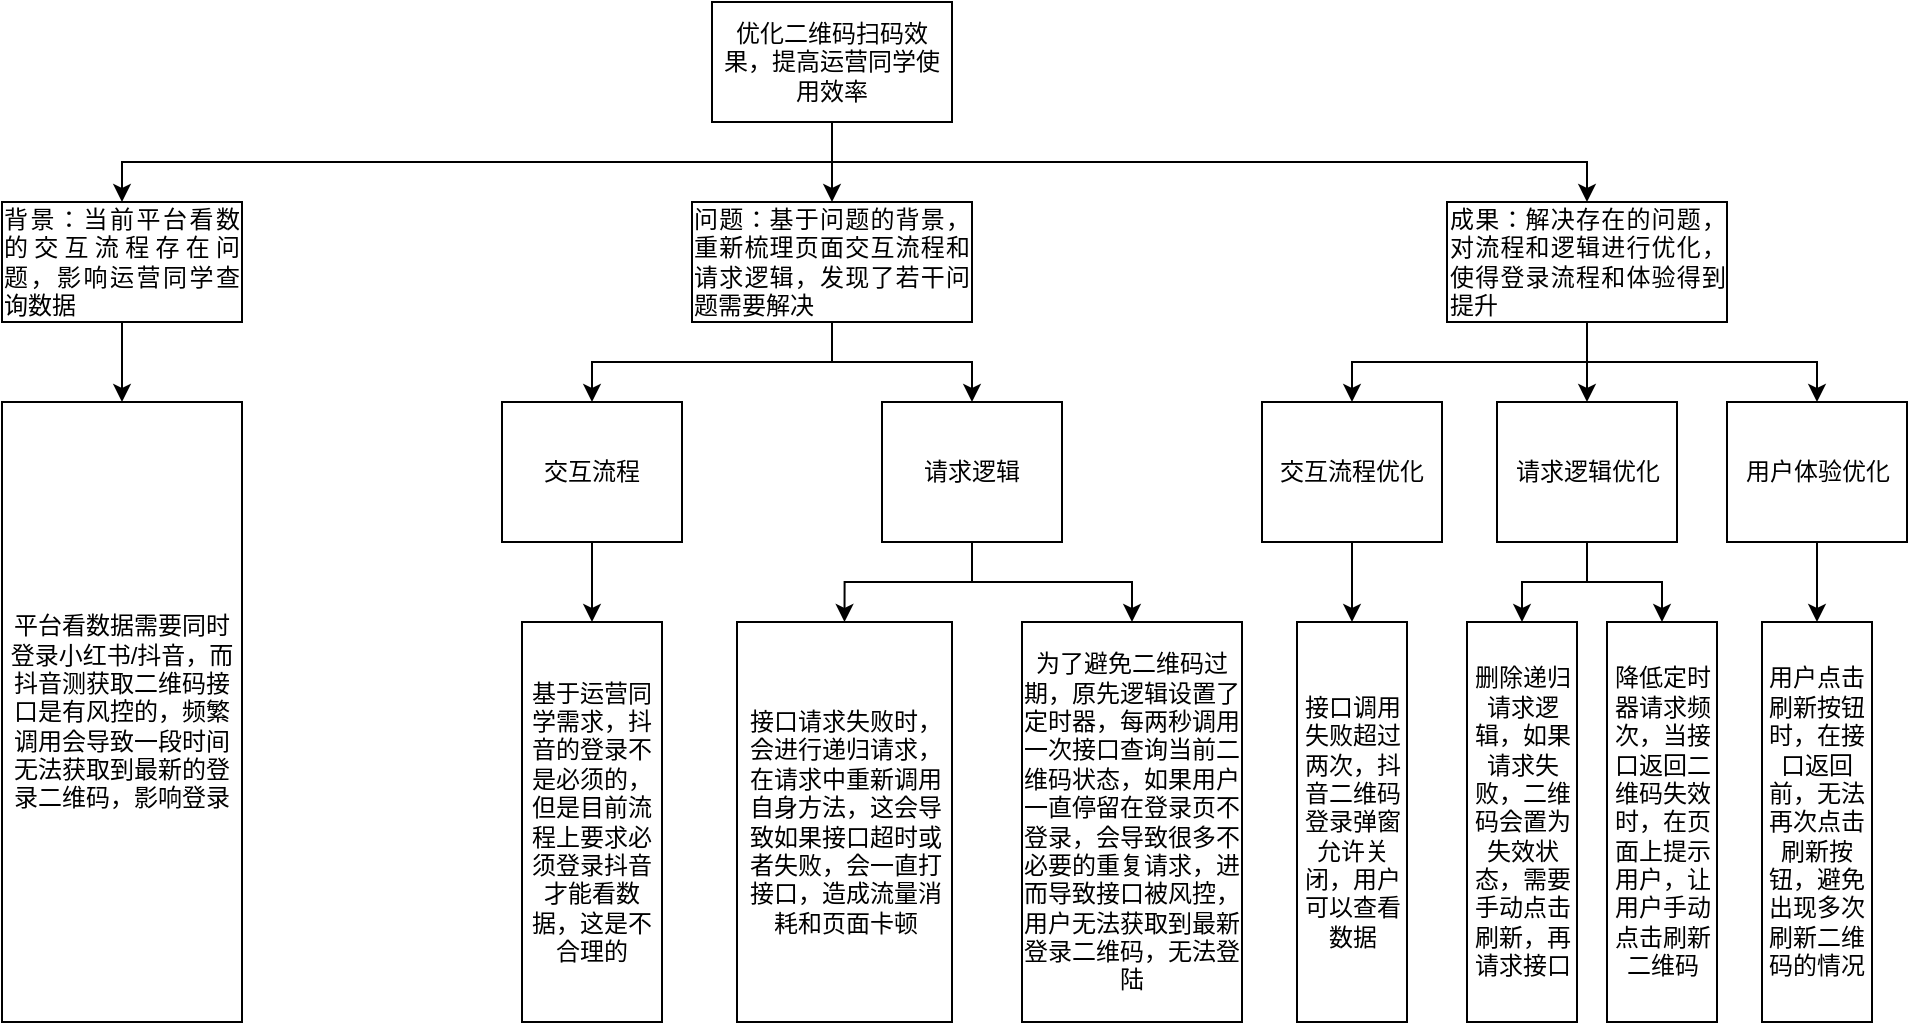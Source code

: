 <mxfile version="24.2.7" type="github">
  <diagram name="第 1 页" id="HXdQnF7FJ02nopvilhx5">
    <mxGraphModel dx="2074" dy="1146" grid="1" gridSize="10" guides="1" tooltips="1" connect="1" arrows="1" fold="1" page="1" pageScale="1" pageWidth="1390" pageHeight="980" math="0" shadow="0">
      <root>
        <mxCell id="0" />
        <mxCell id="1" parent="0" />
        <mxCell id="tqG4-ptpqv0__adzJizx-16" style="edgeStyle=orthogonalEdgeStyle;rounded=0;orthogonalLoop=1;jettySize=auto;html=1;exitX=0.5;exitY=1;exitDx=0;exitDy=0;entryX=0.5;entryY=0;entryDx=0;entryDy=0;" parent="1" source="tqG4-ptpqv0__adzJizx-1" target="tqG4-ptpqv0__adzJizx-2" edge="1">
          <mxGeometry relative="1" as="geometry" />
        </mxCell>
        <mxCell id="tqG4-ptpqv0__adzJizx-17" style="edgeStyle=orthogonalEdgeStyle;rounded=0;orthogonalLoop=1;jettySize=auto;html=1;exitX=0.5;exitY=1;exitDx=0;exitDy=0;" parent="1" source="tqG4-ptpqv0__adzJizx-1" target="tqG4-ptpqv0__adzJizx-5" edge="1">
          <mxGeometry relative="1" as="geometry" />
        </mxCell>
        <mxCell id="Z_a1wRSLORf3l0CzjbAw-20" style="edgeStyle=orthogonalEdgeStyle;rounded=0;orthogonalLoop=1;jettySize=auto;html=1;exitX=0.5;exitY=1;exitDx=0;exitDy=0;entryX=0.5;entryY=0;entryDx=0;entryDy=0;" edge="1" parent="1" source="tqG4-ptpqv0__adzJizx-1" target="Z_a1wRSLORf3l0CzjbAw-4">
          <mxGeometry relative="1" as="geometry" />
        </mxCell>
        <mxCell id="tqG4-ptpqv0__adzJizx-1" value="优化二维码扫码效果，提高运营同学使用效率" style="rounded=0;whiteSpace=wrap;html=1;" parent="1" vertex="1">
          <mxGeometry x="535" y="40" width="120" height="60" as="geometry" />
        </mxCell>
        <mxCell id="tqG4-ptpqv0__adzJizx-18" style="edgeStyle=orthogonalEdgeStyle;rounded=0;orthogonalLoop=1;jettySize=auto;html=1;exitX=0.5;exitY=1;exitDx=0;exitDy=0;entryX=0.5;entryY=0;entryDx=0;entryDy=0;" parent="1" source="tqG4-ptpqv0__adzJizx-2" target="tqG4-ptpqv0__adzJizx-4" edge="1">
          <mxGeometry relative="1" as="geometry" />
        </mxCell>
        <mxCell id="tqG4-ptpqv0__adzJizx-2" value="&lt;div style=&quot;text-align: justify;&quot;&gt;&lt;span style=&quot;background-color: initial;&quot;&gt;背景：当前平台看数的交互流程存在问题，影响运营同学查询数据&lt;/span&gt;&lt;/div&gt;" style="rounded=0;whiteSpace=wrap;html=1;verticalAlign=middle;" parent="1" vertex="1">
          <mxGeometry x="180" y="140" width="120" height="60" as="geometry" />
        </mxCell>
        <mxCell id="tqG4-ptpqv0__adzJizx-4" value="平台看数据需要同时登录小红书/抖音，而抖音测获取二维码接口是有风控的，频繁调用会导致一段时间无法获取到最新的登录二维码，影响登录" style="rounded=0;whiteSpace=wrap;html=1;" parent="1" vertex="1">
          <mxGeometry x="180" y="240" width="120" height="310" as="geometry" />
        </mxCell>
        <mxCell id="tqG4-ptpqv0__adzJizx-13" style="edgeStyle=orthogonalEdgeStyle;rounded=0;orthogonalLoop=1;jettySize=auto;html=1;exitX=0.5;exitY=1;exitDx=0;exitDy=0;entryX=0.5;entryY=0;entryDx=0;entryDy=0;" parent="1" source="tqG4-ptpqv0__adzJizx-5" target="tqG4-ptpqv0__adzJizx-6" edge="1">
          <mxGeometry relative="1" as="geometry" />
        </mxCell>
        <mxCell id="tqG4-ptpqv0__adzJizx-14" style="edgeStyle=orthogonalEdgeStyle;rounded=0;orthogonalLoop=1;jettySize=auto;html=1;exitX=0.5;exitY=1;exitDx=0;exitDy=0;entryX=0.5;entryY=0;entryDx=0;entryDy=0;" parent="1" source="tqG4-ptpqv0__adzJizx-5" target="tqG4-ptpqv0__adzJizx-7" edge="1">
          <mxGeometry relative="1" as="geometry" />
        </mxCell>
        <mxCell id="tqG4-ptpqv0__adzJizx-15" style="edgeStyle=orthogonalEdgeStyle;rounded=0;orthogonalLoop=1;jettySize=auto;html=1;exitX=0.5;exitY=1;exitDx=0;exitDy=0;entryX=0.5;entryY=0;entryDx=0;entryDy=0;" parent="1" source="tqG4-ptpqv0__adzJizx-5" target="tqG4-ptpqv0__adzJizx-8" edge="1">
          <mxGeometry relative="1" as="geometry" />
        </mxCell>
        <mxCell id="tqG4-ptpqv0__adzJizx-5" value="&lt;div style=&quot;text-align: justify;&quot;&gt;&lt;span style=&quot;background-color: initial;&quot;&gt;成果：解决存在的问题，对流程和逻辑进行优化，使得登录流程和体验得到提升&lt;/span&gt;&lt;/div&gt;" style="rounded=0;whiteSpace=wrap;html=1;verticalAlign=middle;" parent="1" vertex="1">
          <mxGeometry x="902.5" y="140" width="140" height="60" as="geometry" />
        </mxCell>
        <mxCell id="tqG4-ptpqv0__adzJizx-20" style="edgeStyle=orthogonalEdgeStyle;rounded=0;orthogonalLoop=1;jettySize=auto;html=1;exitX=0.5;exitY=1;exitDx=0;exitDy=0;entryX=0.5;entryY=0;entryDx=0;entryDy=0;" parent="1" source="tqG4-ptpqv0__adzJizx-6" target="tqG4-ptpqv0__adzJizx-10" edge="1">
          <mxGeometry relative="1" as="geometry" />
        </mxCell>
        <mxCell id="tqG4-ptpqv0__adzJizx-6" value="交互流程优化" style="rounded=0;whiteSpace=wrap;html=1;" parent="1" vertex="1">
          <mxGeometry x="810" y="240" width="90" height="70" as="geometry" />
        </mxCell>
        <mxCell id="tqG4-ptpqv0__adzJizx-21" style="edgeStyle=orthogonalEdgeStyle;rounded=0;orthogonalLoop=1;jettySize=auto;html=1;exitX=0.5;exitY=1;exitDx=0;exitDy=0;entryX=0.5;entryY=0;entryDx=0;entryDy=0;" parent="1" source="tqG4-ptpqv0__adzJizx-7" target="tqG4-ptpqv0__adzJizx-11" edge="1">
          <mxGeometry relative="1" as="geometry" />
        </mxCell>
        <mxCell id="tqG4-ptpqv0__adzJizx-7" value="用户体验优化" style="rounded=0;whiteSpace=wrap;html=1;" parent="1" vertex="1">
          <mxGeometry x="1042.5" y="240" width="90" height="70" as="geometry" />
        </mxCell>
        <mxCell id="tqG4-ptpqv0__adzJizx-22" style="edgeStyle=orthogonalEdgeStyle;rounded=0;orthogonalLoop=1;jettySize=auto;html=1;exitX=0.5;exitY=1;exitDx=0;exitDy=0;entryX=0.5;entryY=0;entryDx=0;entryDy=0;" parent="1" source="tqG4-ptpqv0__adzJizx-8" target="tqG4-ptpqv0__adzJizx-12" edge="1">
          <mxGeometry relative="1" as="geometry" />
        </mxCell>
        <mxCell id="Z_a1wRSLORf3l0CzjbAw-19" style="edgeStyle=orthogonalEdgeStyle;rounded=0;orthogonalLoop=1;jettySize=auto;html=1;exitX=0.5;exitY=1;exitDx=0;exitDy=0;entryX=0.5;entryY=0;entryDx=0;entryDy=0;" edge="1" parent="1" source="tqG4-ptpqv0__adzJizx-8" target="Z_a1wRSLORf3l0CzjbAw-18">
          <mxGeometry relative="1" as="geometry" />
        </mxCell>
        <mxCell id="tqG4-ptpqv0__adzJizx-8" value="请求逻辑优化" style="rounded=0;whiteSpace=wrap;html=1;" parent="1" vertex="1">
          <mxGeometry x="927.5" y="240" width="90" height="70" as="geometry" />
        </mxCell>
        <mxCell id="tqG4-ptpqv0__adzJizx-10" value="接口调用失败超过两次，抖音二维码登录弹窗允许关闭，用户可以查看数据" style="rounded=0;whiteSpace=wrap;html=1;" parent="1" vertex="1">
          <mxGeometry x="827.5" y="350" width="55" height="200" as="geometry" />
        </mxCell>
        <mxCell id="tqG4-ptpqv0__adzJizx-11" value="用户点击刷新按钮时，在接口返回前，无法再次点击刷新按钮，避免出现多次刷新二维码的情况" style="rounded=0;whiteSpace=wrap;html=1;" parent="1" vertex="1">
          <mxGeometry x="1060" y="350" width="55" height="200" as="geometry" />
        </mxCell>
        <mxCell id="tqG4-ptpqv0__adzJizx-12" value="删除递归请求逻辑，如果请求失败，二维码会置为失效状态，需要手动点击刷新，再请求接口" style="rounded=0;whiteSpace=wrap;html=1;" parent="1" vertex="1">
          <mxGeometry x="912.5" y="350" width="55" height="200" as="geometry" />
        </mxCell>
        <mxCell id="Z_a1wRSLORf3l0CzjbAw-1" style="edgeStyle=orthogonalEdgeStyle;rounded=0;orthogonalLoop=1;jettySize=auto;html=1;exitX=0.5;exitY=1;exitDx=0;exitDy=0;entryX=0.5;entryY=0;entryDx=0;entryDy=0;" edge="1" parent="1" source="Z_a1wRSLORf3l0CzjbAw-4" target="Z_a1wRSLORf3l0CzjbAw-7">
          <mxGeometry relative="1" as="geometry" />
        </mxCell>
        <mxCell id="Z_a1wRSLORf3l0CzjbAw-3" style="edgeStyle=orthogonalEdgeStyle;rounded=0;orthogonalLoop=1;jettySize=auto;html=1;exitX=0.5;exitY=1;exitDx=0;exitDy=0;entryX=0.5;entryY=0;entryDx=0;entryDy=0;" edge="1" parent="1" source="Z_a1wRSLORf3l0CzjbAw-4" target="Z_a1wRSLORf3l0CzjbAw-11">
          <mxGeometry relative="1" as="geometry" />
        </mxCell>
        <mxCell id="Z_a1wRSLORf3l0CzjbAw-4" value="&lt;div style=&quot;text-align: justify;&quot;&gt;&lt;span style=&quot;background-color: initial;&quot;&gt;问题：基于问题的背景，重新梳理页面交互流程和请求逻辑，发现了若干问题需要解决&lt;/span&gt;&lt;/div&gt;" style="rounded=0;whiteSpace=wrap;html=1;verticalAlign=middle;" vertex="1" parent="1">
          <mxGeometry x="525" y="140" width="140" height="60" as="geometry" />
        </mxCell>
        <mxCell id="Z_a1wRSLORf3l0CzjbAw-6" style="edgeStyle=orthogonalEdgeStyle;rounded=0;orthogonalLoop=1;jettySize=auto;html=1;exitX=0.5;exitY=1;exitDx=0;exitDy=0;entryX=0.5;entryY=0;entryDx=0;entryDy=0;" edge="1" parent="1" source="Z_a1wRSLORf3l0CzjbAw-7" target="Z_a1wRSLORf3l0CzjbAw-13">
          <mxGeometry relative="1" as="geometry" />
        </mxCell>
        <mxCell id="Z_a1wRSLORf3l0CzjbAw-7" value="交互流程" style="rounded=0;whiteSpace=wrap;html=1;" vertex="1" parent="1">
          <mxGeometry x="430" y="240" width="90" height="70" as="geometry" />
        </mxCell>
        <mxCell id="Z_a1wRSLORf3l0CzjbAw-8" style="edgeStyle=orthogonalEdgeStyle;rounded=0;orthogonalLoop=1;jettySize=auto;html=1;exitX=0.5;exitY=1;exitDx=0;exitDy=0;entryX=0.5;entryY=0;entryDx=0;entryDy=0;" edge="1" parent="1" target="Z_a1wRSLORf3l0CzjbAw-14">
          <mxGeometry relative="1" as="geometry">
            <mxPoint x="595" y="310" as="sourcePoint" />
          </mxGeometry>
        </mxCell>
        <mxCell id="Z_a1wRSLORf3l0CzjbAw-10" style="edgeStyle=orthogonalEdgeStyle;rounded=0;orthogonalLoop=1;jettySize=auto;html=1;exitX=0.5;exitY=1;exitDx=0;exitDy=0;entryX=0.5;entryY=0;entryDx=0;entryDy=0;" edge="1" parent="1" source="Z_a1wRSLORf3l0CzjbAw-11" target="Z_a1wRSLORf3l0CzjbAw-15">
          <mxGeometry relative="1" as="geometry" />
        </mxCell>
        <mxCell id="Z_a1wRSLORf3l0CzjbAw-17" style="edgeStyle=orthogonalEdgeStyle;rounded=0;orthogonalLoop=1;jettySize=auto;html=1;exitX=0.5;exitY=1;exitDx=0;exitDy=0;entryX=0.5;entryY=0;entryDx=0;entryDy=0;" edge="1" parent="1" source="Z_a1wRSLORf3l0CzjbAw-11" target="Z_a1wRSLORf3l0CzjbAw-16">
          <mxGeometry relative="1" as="geometry" />
        </mxCell>
        <mxCell id="Z_a1wRSLORf3l0CzjbAw-11" value="请求逻辑" style="rounded=0;whiteSpace=wrap;html=1;" vertex="1" parent="1">
          <mxGeometry x="620" y="240" width="90" height="70" as="geometry" />
        </mxCell>
        <mxCell id="Z_a1wRSLORf3l0CzjbAw-13" value="基于运营同学需求，抖音的登录不是必须的，但是目前流程上要求必须登录抖音才能看数据，这是不合理的" style="rounded=0;whiteSpace=wrap;html=1;" vertex="1" parent="1">
          <mxGeometry x="440" y="350" width="70" height="200" as="geometry" />
        </mxCell>
        <mxCell id="Z_a1wRSLORf3l0CzjbAw-15" value="接口请求失败时，会进行递归请求，在请求中重新调用自身方法，这会导致如果接口超时或者失败，会一直打接口，造成流量消耗和页面卡顿" style="rounded=0;whiteSpace=wrap;html=1;" vertex="1" parent="1">
          <mxGeometry x="547.5" y="350" width="107.5" height="200" as="geometry" />
        </mxCell>
        <mxCell id="Z_a1wRSLORf3l0CzjbAw-16" value="为了避免二维码过期，原先逻辑设置了定时器，每两秒调用一次接口查询当前二维码状态，如果用户一直停留在登录页不登录，会导致很多不必要的重复请求，进而导致接口被风控，用户无法获取到最新登录二维码，无法登陆" style="rounded=0;whiteSpace=wrap;html=1;" vertex="1" parent="1">
          <mxGeometry x="690" y="350" width="110" height="200" as="geometry" />
        </mxCell>
        <mxCell id="Z_a1wRSLORf3l0CzjbAw-18" value="降低定时器请求频次，当接口返回二维码失效时，在页面上提示用户，让用户手动点击刷新二维码" style="rounded=0;whiteSpace=wrap;html=1;" vertex="1" parent="1">
          <mxGeometry x="982.5" y="350" width="55" height="200" as="geometry" />
        </mxCell>
      </root>
    </mxGraphModel>
  </diagram>
</mxfile>
